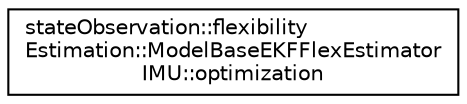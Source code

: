 digraph "Graphical Class Hierarchy"
{
 // LATEX_PDF_SIZE
  edge [fontname="Helvetica",fontsize="10",labelfontname="Helvetica",labelfontsize="10"];
  node [fontname="Helvetica",fontsize="10",shape=record];
  rankdir="LR";
  Node0 [label="stateObservation::flexibility\lEstimation::ModelBaseEKFFlexEstimator\lIMU::optimization",height=0.2,width=0.4,color="black", fillcolor="white", style="filled",URL="$structstateObservation_1_1flexibilityEstimation_1_1ModelBaseEKFFlexEstimatorIMU_1_1optimization.html",tooltip=" "];
}
